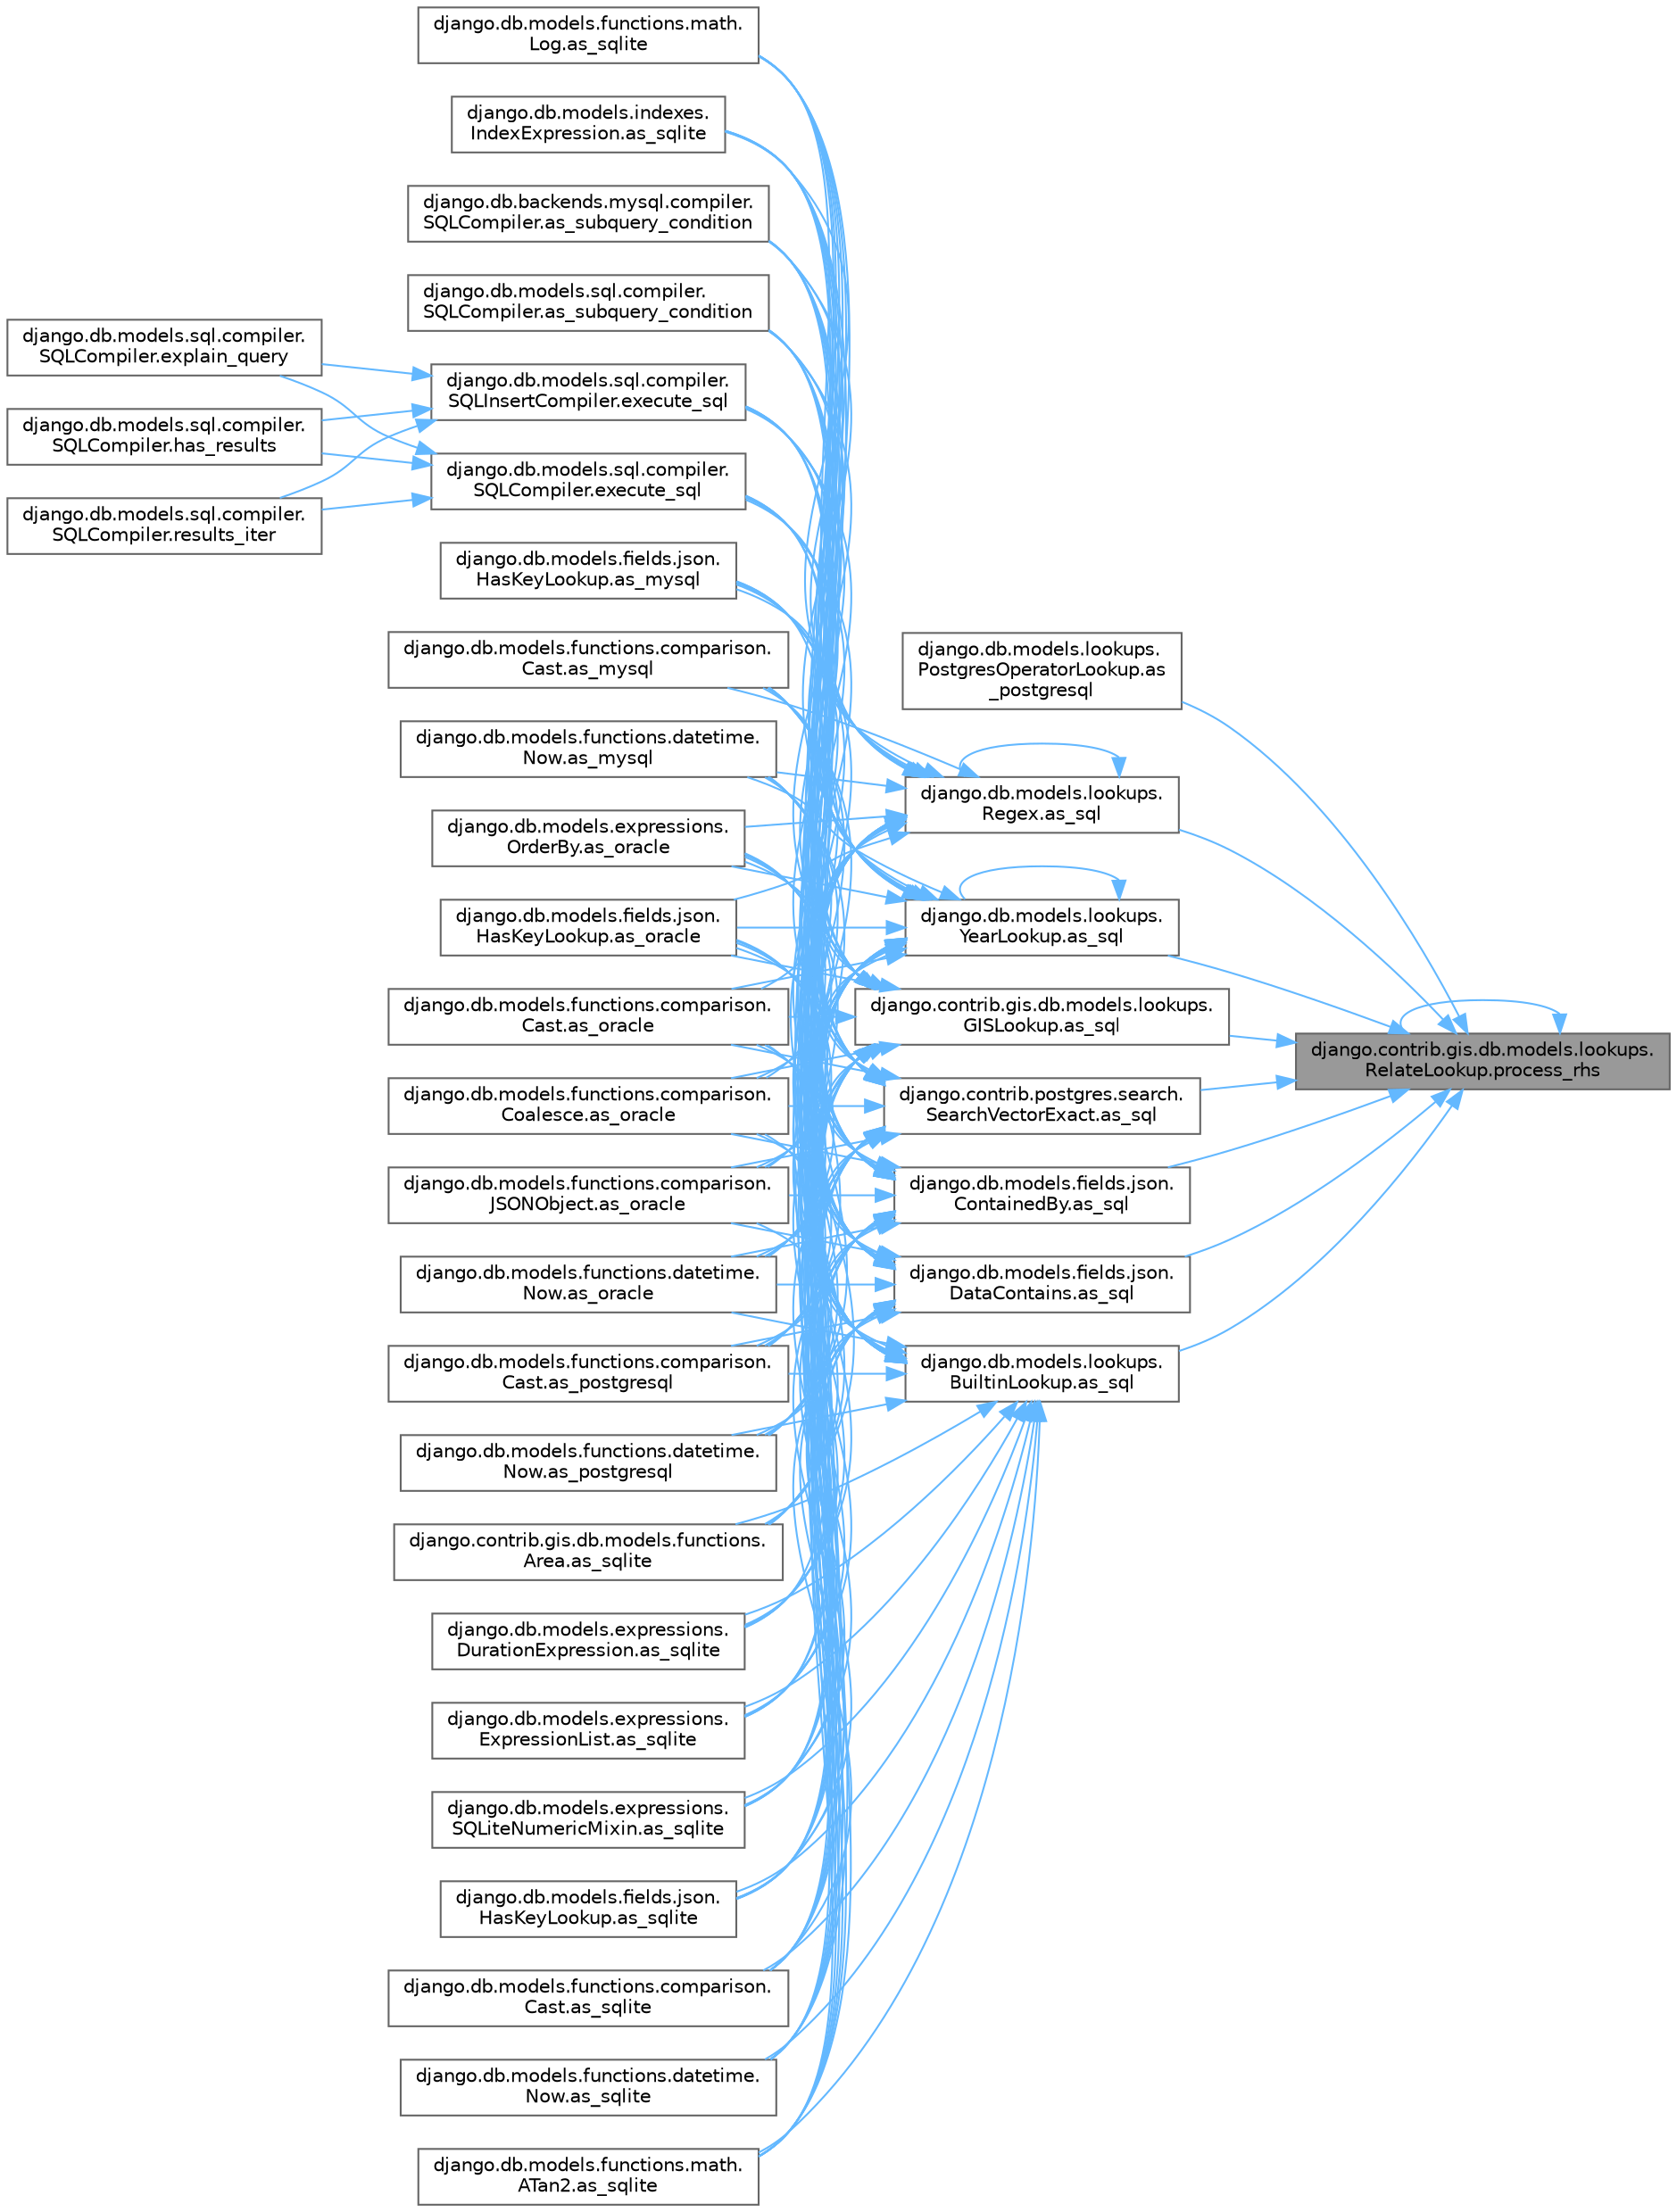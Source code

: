 digraph "django.contrib.gis.db.models.lookups.RelateLookup.process_rhs"
{
 // LATEX_PDF_SIZE
  bgcolor="transparent";
  edge [fontname=Helvetica,fontsize=10,labelfontname=Helvetica,labelfontsize=10];
  node [fontname=Helvetica,fontsize=10,shape=box,height=0.2,width=0.4];
  rankdir="RL";
  Node1 [id="Node000001",label="django.contrib.gis.db.models.lookups.\lRelateLookup.process_rhs",height=0.2,width=0.4,color="gray40", fillcolor="grey60", style="filled", fontcolor="black",tooltip=" "];
  Node1 -> Node2 [id="edge1_Node000001_Node000002",dir="back",color="steelblue1",style="solid",tooltip=" "];
  Node2 [id="Node000002",label="django.db.models.lookups.\lPostgresOperatorLookup.as\l_postgresql",height=0.2,width=0.4,color="grey40", fillcolor="white", style="filled",URL="$classdjango_1_1db_1_1models_1_1lookups_1_1_postgres_operator_lookup.html#aa5fcb781a6ce643334a068601641eeb8",tooltip=" "];
  Node1 -> Node3 [id="edge2_Node000001_Node000003",dir="back",color="steelblue1",style="solid",tooltip=" "];
  Node3 [id="Node000003",label="django.contrib.gis.db.models.lookups.\lGISLookup.as_sql",height=0.2,width=0.4,color="grey40", fillcolor="white", style="filled",URL="$classdjango_1_1contrib_1_1gis_1_1db_1_1models_1_1lookups_1_1_g_i_s_lookup.html#a205b0f4d374825c94cddf5a23b4a415f",tooltip=" "];
  Node3 -> Node4 [id="edge3_Node000003_Node000004",dir="back",color="steelblue1",style="solid",tooltip=" "];
  Node4 [id="Node000004",label="django.db.models.fields.json.\lHasKeyLookup.as_mysql",height=0.2,width=0.4,color="grey40", fillcolor="white", style="filled",URL="$classdjango_1_1db_1_1models_1_1fields_1_1json_1_1_has_key_lookup.html#a10f67427287f2c0ea32513ca6f481e96",tooltip=" "];
  Node3 -> Node5 [id="edge4_Node000003_Node000005",dir="back",color="steelblue1",style="solid",tooltip=" "];
  Node5 [id="Node000005",label="django.db.models.functions.comparison.\lCast.as_mysql",height=0.2,width=0.4,color="grey40", fillcolor="white", style="filled",URL="$classdjango_1_1db_1_1models_1_1functions_1_1comparison_1_1_cast.html#a447737891e955909c6a381529a67a84e",tooltip=" "];
  Node3 -> Node6 [id="edge5_Node000003_Node000006",dir="back",color="steelblue1",style="solid",tooltip=" "];
  Node6 [id="Node000006",label="django.db.models.functions.datetime.\lNow.as_mysql",height=0.2,width=0.4,color="grey40", fillcolor="white", style="filled",URL="$classdjango_1_1db_1_1models_1_1functions_1_1datetime_1_1_now.html#a070a9334fb198086c0c4e96e9725d92b",tooltip=" "];
  Node3 -> Node7 [id="edge6_Node000003_Node000007",dir="back",color="steelblue1",style="solid",tooltip=" "];
  Node7 [id="Node000007",label="django.db.models.expressions.\lOrderBy.as_oracle",height=0.2,width=0.4,color="grey40", fillcolor="white", style="filled",URL="$classdjango_1_1db_1_1models_1_1expressions_1_1_order_by.html#af9b6ede9b0df85d6bcf54f983b3a8f6a",tooltip=" "];
  Node3 -> Node8 [id="edge7_Node000003_Node000008",dir="back",color="steelblue1",style="solid",tooltip=" "];
  Node8 [id="Node000008",label="django.db.models.fields.json.\lHasKeyLookup.as_oracle",height=0.2,width=0.4,color="grey40", fillcolor="white", style="filled",URL="$classdjango_1_1db_1_1models_1_1fields_1_1json_1_1_has_key_lookup.html#afbb88aa4fb23b3ec3acdc695c2f52398",tooltip=" "];
  Node3 -> Node9 [id="edge8_Node000003_Node000009",dir="back",color="steelblue1",style="solid",tooltip=" "];
  Node9 [id="Node000009",label="django.db.models.functions.comparison.\lCast.as_oracle",height=0.2,width=0.4,color="grey40", fillcolor="white", style="filled",URL="$classdjango_1_1db_1_1models_1_1functions_1_1comparison_1_1_cast.html#ad466cd7ca85dc257d9e2718f41a263ec",tooltip=" "];
  Node3 -> Node10 [id="edge9_Node000003_Node000010",dir="back",color="steelblue1",style="solid",tooltip=" "];
  Node10 [id="Node000010",label="django.db.models.functions.comparison.\lCoalesce.as_oracle",height=0.2,width=0.4,color="grey40", fillcolor="white", style="filled",URL="$classdjango_1_1db_1_1models_1_1functions_1_1comparison_1_1_coalesce.html#a1bbeea180ef3ef4d8ba5d51d33d6ef85",tooltip=" "];
  Node3 -> Node11 [id="edge10_Node000003_Node000011",dir="back",color="steelblue1",style="solid",tooltip=" "];
  Node11 [id="Node000011",label="django.db.models.functions.comparison.\lJSONObject.as_oracle",height=0.2,width=0.4,color="grey40", fillcolor="white", style="filled",URL="$classdjango_1_1db_1_1models_1_1functions_1_1comparison_1_1_j_s_o_n_object.html#a4b4fa1161d27b0a9bbbdd0370e9af364",tooltip=" "];
  Node3 -> Node12 [id="edge11_Node000003_Node000012",dir="back",color="steelblue1",style="solid",tooltip=" "];
  Node12 [id="Node000012",label="django.db.models.functions.datetime.\lNow.as_oracle",height=0.2,width=0.4,color="grey40", fillcolor="white", style="filled",URL="$classdjango_1_1db_1_1models_1_1functions_1_1datetime_1_1_now.html#ad5e1ae918a5c4d39f675f98280440538",tooltip=" "];
  Node3 -> Node13 [id="edge12_Node000003_Node000013",dir="back",color="steelblue1",style="solid",tooltip=" "];
  Node13 [id="Node000013",label="django.db.models.functions.comparison.\lCast.as_postgresql",height=0.2,width=0.4,color="grey40", fillcolor="white", style="filled",URL="$classdjango_1_1db_1_1models_1_1functions_1_1comparison_1_1_cast.html#ae51aa6aa6fe8ca7064d8bca2f8e05188",tooltip=" "];
  Node3 -> Node14 [id="edge13_Node000003_Node000014",dir="back",color="steelblue1",style="solid",tooltip=" "];
  Node14 [id="Node000014",label="django.db.models.functions.datetime.\lNow.as_postgresql",height=0.2,width=0.4,color="grey40", fillcolor="white", style="filled",URL="$classdjango_1_1db_1_1models_1_1functions_1_1datetime_1_1_now.html#af1402a88867fc6d69f3f56f655f37fca",tooltip=" "];
  Node3 -> Node15 [id="edge14_Node000003_Node000015",dir="back",color="steelblue1",style="solid",tooltip=" "];
  Node15 [id="Node000015",label="django.contrib.gis.db.models.functions.\lArea.as_sqlite",height=0.2,width=0.4,color="grey40", fillcolor="white", style="filled",URL="$classdjango_1_1contrib_1_1gis_1_1db_1_1models_1_1functions_1_1_area.html#ab8bfa3d35d4368e04318069dd28bd2ca",tooltip=" "];
  Node3 -> Node16 [id="edge15_Node000003_Node000016",dir="back",color="steelblue1",style="solid",tooltip=" "];
  Node16 [id="Node000016",label="django.db.models.expressions.\lDurationExpression.as_sqlite",height=0.2,width=0.4,color="grey40", fillcolor="white", style="filled",URL="$classdjango_1_1db_1_1models_1_1expressions_1_1_duration_expression.html#a5f33f70ca03904ce9b2e9824652e9fff",tooltip=" "];
  Node3 -> Node17 [id="edge16_Node000003_Node000017",dir="back",color="steelblue1",style="solid",tooltip=" "];
  Node17 [id="Node000017",label="django.db.models.expressions.\lExpressionList.as_sqlite",height=0.2,width=0.4,color="grey40", fillcolor="white", style="filled",URL="$classdjango_1_1db_1_1models_1_1expressions_1_1_expression_list.html#ae577275a98dec786535830e8d24aa13e",tooltip=" "];
  Node3 -> Node18 [id="edge17_Node000003_Node000018",dir="back",color="steelblue1",style="solid",tooltip=" "];
  Node18 [id="Node000018",label="django.db.models.expressions.\lSQLiteNumericMixin.as_sqlite",height=0.2,width=0.4,color="grey40", fillcolor="white", style="filled",URL="$classdjango_1_1db_1_1models_1_1expressions_1_1_s_q_lite_numeric_mixin.html#a7c649b97074b00e095c4ee2b3bc62482",tooltip=" "];
  Node3 -> Node19 [id="edge18_Node000003_Node000019",dir="back",color="steelblue1",style="solid",tooltip=" "];
  Node19 [id="Node000019",label="django.db.models.fields.json.\lHasKeyLookup.as_sqlite",height=0.2,width=0.4,color="grey40", fillcolor="white", style="filled",URL="$classdjango_1_1db_1_1models_1_1fields_1_1json_1_1_has_key_lookup.html#aaa01efd0fa197e203c40f6f05b000141",tooltip=" "];
  Node3 -> Node20 [id="edge19_Node000003_Node000020",dir="back",color="steelblue1",style="solid",tooltip=" "];
  Node20 [id="Node000020",label="django.db.models.functions.comparison.\lCast.as_sqlite",height=0.2,width=0.4,color="grey40", fillcolor="white", style="filled",URL="$classdjango_1_1db_1_1models_1_1functions_1_1comparison_1_1_cast.html#a1943b51797a168ff6a3ad37005086d8c",tooltip=" "];
  Node3 -> Node21 [id="edge20_Node000003_Node000021",dir="back",color="steelblue1",style="solid",tooltip=" "];
  Node21 [id="Node000021",label="django.db.models.functions.datetime.\lNow.as_sqlite",height=0.2,width=0.4,color="grey40", fillcolor="white", style="filled",URL="$classdjango_1_1db_1_1models_1_1functions_1_1datetime_1_1_now.html#a5525700866738572645141dd6f2ef41c",tooltip=" "];
  Node3 -> Node22 [id="edge21_Node000003_Node000022",dir="back",color="steelblue1",style="solid",tooltip=" "];
  Node22 [id="Node000022",label="django.db.models.functions.math.\lATan2.as_sqlite",height=0.2,width=0.4,color="grey40", fillcolor="white", style="filled",URL="$classdjango_1_1db_1_1models_1_1functions_1_1math_1_1_a_tan2.html#ac343d11000341dfc431de19f416ea4b6",tooltip=" "];
  Node3 -> Node23 [id="edge22_Node000003_Node000023",dir="back",color="steelblue1",style="solid",tooltip=" "];
  Node23 [id="Node000023",label="django.db.models.functions.math.\lLog.as_sqlite",height=0.2,width=0.4,color="grey40", fillcolor="white", style="filled",URL="$classdjango_1_1db_1_1models_1_1functions_1_1math_1_1_log.html#afcc146563033738d87dd1dc17d005111",tooltip=" "];
  Node3 -> Node24 [id="edge23_Node000003_Node000024",dir="back",color="steelblue1",style="solid",tooltip=" "];
  Node24 [id="Node000024",label="django.db.models.indexes.\lIndexExpression.as_sqlite",height=0.2,width=0.4,color="grey40", fillcolor="white", style="filled",URL="$classdjango_1_1db_1_1models_1_1indexes_1_1_index_expression.html#af6e5b161cb97d0b8bce944455e8e0d53",tooltip=" "];
  Node3 -> Node25 [id="edge24_Node000003_Node000025",dir="back",color="steelblue1",style="solid",tooltip=" "];
  Node25 [id="Node000025",label="django.db.backends.mysql.compiler.\lSQLCompiler.as_subquery_condition",height=0.2,width=0.4,color="grey40", fillcolor="white", style="filled",URL="$classdjango_1_1db_1_1backends_1_1mysql_1_1compiler_1_1_s_q_l_compiler.html#ab79da4712a24ed75ce13002a54fe8d46",tooltip=" "];
  Node3 -> Node26 [id="edge25_Node000003_Node000026",dir="back",color="steelblue1",style="solid",tooltip=" "];
  Node26 [id="Node000026",label="django.db.models.sql.compiler.\lSQLCompiler.as_subquery_condition",height=0.2,width=0.4,color="grey40", fillcolor="white", style="filled",URL="$classdjango_1_1db_1_1models_1_1sql_1_1compiler_1_1_s_q_l_compiler.html#a78bdce11e05140ed74db8f5463bedfce",tooltip=" "];
  Node3 -> Node27 [id="edge26_Node000003_Node000027",dir="back",color="steelblue1",style="solid",tooltip=" "];
  Node27 [id="Node000027",label="django.db.models.sql.compiler.\lSQLCompiler.execute_sql",height=0.2,width=0.4,color="grey40", fillcolor="white", style="filled",URL="$classdjango_1_1db_1_1models_1_1sql_1_1compiler_1_1_s_q_l_compiler.html#a07cbbc7958a72203f8ebe9ba29b9356f",tooltip=" "];
  Node27 -> Node28 [id="edge27_Node000027_Node000028",dir="back",color="steelblue1",style="solid",tooltip=" "];
  Node28 [id="Node000028",label="django.db.models.sql.compiler.\lSQLCompiler.explain_query",height=0.2,width=0.4,color="grey40", fillcolor="white", style="filled",URL="$classdjango_1_1db_1_1models_1_1sql_1_1compiler_1_1_s_q_l_compiler.html#ae37702aee3a2c220b0d45022bece3120",tooltip=" "];
  Node27 -> Node29 [id="edge28_Node000027_Node000029",dir="back",color="steelblue1",style="solid",tooltip=" "];
  Node29 [id="Node000029",label="django.db.models.sql.compiler.\lSQLCompiler.has_results",height=0.2,width=0.4,color="grey40", fillcolor="white", style="filled",URL="$classdjango_1_1db_1_1models_1_1sql_1_1compiler_1_1_s_q_l_compiler.html#a730571b9b54a4d28aed6af579018b5d4",tooltip=" "];
  Node27 -> Node30 [id="edge29_Node000027_Node000030",dir="back",color="steelblue1",style="solid",tooltip=" "];
  Node30 [id="Node000030",label="django.db.models.sql.compiler.\lSQLCompiler.results_iter",height=0.2,width=0.4,color="grey40", fillcolor="white", style="filled",URL="$classdjango_1_1db_1_1models_1_1sql_1_1compiler_1_1_s_q_l_compiler.html#ae75172de9cb1885c3c8e9842460ee1a6",tooltip=" "];
  Node3 -> Node31 [id="edge30_Node000003_Node000031",dir="back",color="steelblue1",style="solid",tooltip=" "];
  Node31 [id="Node000031",label="django.db.models.sql.compiler.\lSQLInsertCompiler.execute_sql",height=0.2,width=0.4,color="grey40", fillcolor="white", style="filled",URL="$classdjango_1_1db_1_1models_1_1sql_1_1compiler_1_1_s_q_l_insert_compiler.html#a59b977e6c439adafa1c3b0092dd7074f",tooltip=" "];
  Node31 -> Node28 [id="edge31_Node000031_Node000028",dir="back",color="steelblue1",style="solid",tooltip=" "];
  Node31 -> Node29 [id="edge32_Node000031_Node000029",dir="back",color="steelblue1",style="solid",tooltip=" "];
  Node31 -> Node30 [id="edge33_Node000031_Node000030",dir="back",color="steelblue1",style="solid",tooltip=" "];
  Node1 -> Node32 [id="edge34_Node000001_Node000032",dir="back",color="steelblue1",style="solid",tooltip=" "];
  Node32 [id="Node000032",label="django.contrib.postgres.search.\lSearchVectorExact.as_sql",height=0.2,width=0.4,color="grey40", fillcolor="white", style="filled",URL="$classdjango_1_1contrib_1_1postgres_1_1search_1_1_search_vector_exact.html#a6c2ef3f70f628015bf404fa3fd413f87",tooltip=" "];
  Node32 -> Node4 [id="edge35_Node000032_Node000004",dir="back",color="steelblue1",style="solid",tooltip=" "];
  Node32 -> Node5 [id="edge36_Node000032_Node000005",dir="back",color="steelblue1",style="solid",tooltip=" "];
  Node32 -> Node6 [id="edge37_Node000032_Node000006",dir="back",color="steelblue1",style="solid",tooltip=" "];
  Node32 -> Node7 [id="edge38_Node000032_Node000007",dir="back",color="steelblue1",style="solid",tooltip=" "];
  Node32 -> Node8 [id="edge39_Node000032_Node000008",dir="back",color="steelblue1",style="solid",tooltip=" "];
  Node32 -> Node9 [id="edge40_Node000032_Node000009",dir="back",color="steelblue1",style="solid",tooltip=" "];
  Node32 -> Node10 [id="edge41_Node000032_Node000010",dir="back",color="steelblue1",style="solid",tooltip=" "];
  Node32 -> Node11 [id="edge42_Node000032_Node000011",dir="back",color="steelblue1",style="solid",tooltip=" "];
  Node32 -> Node12 [id="edge43_Node000032_Node000012",dir="back",color="steelblue1",style="solid",tooltip=" "];
  Node32 -> Node13 [id="edge44_Node000032_Node000013",dir="back",color="steelblue1",style="solid",tooltip=" "];
  Node32 -> Node14 [id="edge45_Node000032_Node000014",dir="back",color="steelblue1",style="solid",tooltip=" "];
  Node32 -> Node15 [id="edge46_Node000032_Node000015",dir="back",color="steelblue1",style="solid",tooltip=" "];
  Node32 -> Node16 [id="edge47_Node000032_Node000016",dir="back",color="steelblue1",style="solid",tooltip=" "];
  Node32 -> Node17 [id="edge48_Node000032_Node000017",dir="back",color="steelblue1",style="solid",tooltip=" "];
  Node32 -> Node18 [id="edge49_Node000032_Node000018",dir="back",color="steelblue1",style="solid",tooltip=" "];
  Node32 -> Node19 [id="edge50_Node000032_Node000019",dir="back",color="steelblue1",style="solid",tooltip=" "];
  Node32 -> Node20 [id="edge51_Node000032_Node000020",dir="back",color="steelblue1",style="solid",tooltip=" "];
  Node32 -> Node21 [id="edge52_Node000032_Node000021",dir="back",color="steelblue1",style="solid",tooltip=" "];
  Node32 -> Node22 [id="edge53_Node000032_Node000022",dir="back",color="steelblue1",style="solid",tooltip=" "];
  Node32 -> Node23 [id="edge54_Node000032_Node000023",dir="back",color="steelblue1",style="solid",tooltip=" "];
  Node32 -> Node24 [id="edge55_Node000032_Node000024",dir="back",color="steelblue1",style="solid",tooltip=" "];
  Node32 -> Node25 [id="edge56_Node000032_Node000025",dir="back",color="steelblue1",style="solid",tooltip=" "];
  Node32 -> Node26 [id="edge57_Node000032_Node000026",dir="back",color="steelblue1",style="solid",tooltip=" "];
  Node32 -> Node27 [id="edge58_Node000032_Node000027",dir="back",color="steelblue1",style="solid",tooltip=" "];
  Node32 -> Node31 [id="edge59_Node000032_Node000031",dir="back",color="steelblue1",style="solid",tooltip=" "];
  Node1 -> Node33 [id="edge60_Node000001_Node000033",dir="back",color="steelblue1",style="solid",tooltip=" "];
  Node33 [id="Node000033",label="django.db.models.fields.json.\lContainedBy.as_sql",height=0.2,width=0.4,color="grey40", fillcolor="white", style="filled",URL="$classdjango_1_1db_1_1models_1_1fields_1_1json_1_1_contained_by.html#aae40a614388b71105b07f4af5784eed5",tooltip=" "];
  Node33 -> Node4 [id="edge61_Node000033_Node000004",dir="back",color="steelblue1",style="solid",tooltip=" "];
  Node33 -> Node5 [id="edge62_Node000033_Node000005",dir="back",color="steelblue1",style="solid",tooltip=" "];
  Node33 -> Node6 [id="edge63_Node000033_Node000006",dir="back",color="steelblue1",style="solid",tooltip=" "];
  Node33 -> Node7 [id="edge64_Node000033_Node000007",dir="back",color="steelblue1",style="solid",tooltip=" "];
  Node33 -> Node8 [id="edge65_Node000033_Node000008",dir="back",color="steelblue1",style="solid",tooltip=" "];
  Node33 -> Node9 [id="edge66_Node000033_Node000009",dir="back",color="steelblue1",style="solid",tooltip=" "];
  Node33 -> Node10 [id="edge67_Node000033_Node000010",dir="back",color="steelblue1",style="solid",tooltip=" "];
  Node33 -> Node11 [id="edge68_Node000033_Node000011",dir="back",color="steelblue1",style="solid",tooltip=" "];
  Node33 -> Node12 [id="edge69_Node000033_Node000012",dir="back",color="steelblue1",style="solid",tooltip=" "];
  Node33 -> Node13 [id="edge70_Node000033_Node000013",dir="back",color="steelblue1",style="solid",tooltip=" "];
  Node33 -> Node14 [id="edge71_Node000033_Node000014",dir="back",color="steelblue1",style="solid",tooltip=" "];
  Node33 -> Node15 [id="edge72_Node000033_Node000015",dir="back",color="steelblue1",style="solid",tooltip=" "];
  Node33 -> Node16 [id="edge73_Node000033_Node000016",dir="back",color="steelblue1",style="solid",tooltip=" "];
  Node33 -> Node17 [id="edge74_Node000033_Node000017",dir="back",color="steelblue1",style="solid",tooltip=" "];
  Node33 -> Node18 [id="edge75_Node000033_Node000018",dir="back",color="steelblue1",style="solid",tooltip=" "];
  Node33 -> Node19 [id="edge76_Node000033_Node000019",dir="back",color="steelblue1",style="solid",tooltip=" "];
  Node33 -> Node20 [id="edge77_Node000033_Node000020",dir="back",color="steelblue1",style="solid",tooltip=" "];
  Node33 -> Node21 [id="edge78_Node000033_Node000021",dir="back",color="steelblue1",style="solid",tooltip=" "];
  Node33 -> Node22 [id="edge79_Node000033_Node000022",dir="back",color="steelblue1",style="solid",tooltip=" "];
  Node33 -> Node23 [id="edge80_Node000033_Node000023",dir="back",color="steelblue1",style="solid",tooltip=" "];
  Node33 -> Node24 [id="edge81_Node000033_Node000024",dir="back",color="steelblue1",style="solid",tooltip=" "];
  Node33 -> Node25 [id="edge82_Node000033_Node000025",dir="back",color="steelblue1",style="solid",tooltip=" "];
  Node33 -> Node26 [id="edge83_Node000033_Node000026",dir="back",color="steelblue1",style="solid",tooltip=" "];
  Node33 -> Node27 [id="edge84_Node000033_Node000027",dir="back",color="steelblue1",style="solid",tooltip=" "];
  Node33 -> Node31 [id="edge85_Node000033_Node000031",dir="back",color="steelblue1",style="solid",tooltip=" "];
  Node1 -> Node34 [id="edge86_Node000001_Node000034",dir="back",color="steelblue1",style="solid",tooltip=" "];
  Node34 [id="Node000034",label="django.db.models.fields.json.\lDataContains.as_sql",height=0.2,width=0.4,color="grey40", fillcolor="white", style="filled",URL="$classdjango_1_1db_1_1models_1_1fields_1_1json_1_1_data_contains.html#afafb732d23c185c8fbda13e54e15c9af",tooltip=" "];
  Node34 -> Node4 [id="edge87_Node000034_Node000004",dir="back",color="steelblue1",style="solid",tooltip=" "];
  Node34 -> Node5 [id="edge88_Node000034_Node000005",dir="back",color="steelblue1",style="solid",tooltip=" "];
  Node34 -> Node6 [id="edge89_Node000034_Node000006",dir="back",color="steelblue1",style="solid",tooltip=" "];
  Node34 -> Node7 [id="edge90_Node000034_Node000007",dir="back",color="steelblue1",style="solid",tooltip=" "];
  Node34 -> Node8 [id="edge91_Node000034_Node000008",dir="back",color="steelblue1",style="solid",tooltip=" "];
  Node34 -> Node9 [id="edge92_Node000034_Node000009",dir="back",color="steelblue1",style="solid",tooltip=" "];
  Node34 -> Node10 [id="edge93_Node000034_Node000010",dir="back",color="steelblue1",style="solid",tooltip=" "];
  Node34 -> Node11 [id="edge94_Node000034_Node000011",dir="back",color="steelblue1",style="solid",tooltip=" "];
  Node34 -> Node12 [id="edge95_Node000034_Node000012",dir="back",color="steelblue1",style="solid",tooltip=" "];
  Node34 -> Node13 [id="edge96_Node000034_Node000013",dir="back",color="steelblue1",style="solid",tooltip=" "];
  Node34 -> Node14 [id="edge97_Node000034_Node000014",dir="back",color="steelblue1",style="solid",tooltip=" "];
  Node34 -> Node15 [id="edge98_Node000034_Node000015",dir="back",color="steelblue1",style="solid",tooltip=" "];
  Node34 -> Node16 [id="edge99_Node000034_Node000016",dir="back",color="steelblue1",style="solid",tooltip=" "];
  Node34 -> Node17 [id="edge100_Node000034_Node000017",dir="back",color="steelblue1",style="solid",tooltip=" "];
  Node34 -> Node18 [id="edge101_Node000034_Node000018",dir="back",color="steelblue1",style="solid",tooltip=" "];
  Node34 -> Node19 [id="edge102_Node000034_Node000019",dir="back",color="steelblue1",style="solid",tooltip=" "];
  Node34 -> Node20 [id="edge103_Node000034_Node000020",dir="back",color="steelblue1",style="solid",tooltip=" "];
  Node34 -> Node21 [id="edge104_Node000034_Node000021",dir="back",color="steelblue1",style="solid",tooltip=" "];
  Node34 -> Node22 [id="edge105_Node000034_Node000022",dir="back",color="steelblue1",style="solid",tooltip=" "];
  Node34 -> Node23 [id="edge106_Node000034_Node000023",dir="back",color="steelblue1",style="solid",tooltip=" "];
  Node34 -> Node24 [id="edge107_Node000034_Node000024",dir="back",color="steelblue1",style="solid",tooltip=" "];
  Node34 -> Node25 [id="edge108_Node000034_Node000025",dir="back",color="steelblue1",style="solid",tooltip=" "];
  Node34 -> Node26 [id="edge109_Node000034_Node000026",dir="back",color="steelblue1",style="solid",tooltip=" "];
  Node34 -> Node27 [id="edge110_Node000034_Node000027",dir="back",color="steelblue1",style="solid",tooltip=" "];
  Node34 -> Node31 [id="edge111_Node000034_Node000031",dir="back",color="steelblue1",style="solid",tooltip=" "];
  Node1 -> Node35 [id="edge112_Node000001_Node000035",dir="back",color="steelblue1",style="solid",tooltip=" "];
  Node35 [id="Node000035",label="django.db.models.lookups.\lBuiltinLookup.as_sql",height=0.2,width=0.4,color="grey40", fillcolor="white", style="filled",URL="$classdjango_1_1db_1_1models_1_1lookups_1_1_builtin_lookup.html#a9d1c6f0deb2d1437744326d0da2c75ae",tooltip=" "];
  Node35 -> Node4 [id="edge113_Node000035_Node000004",dir="back",color="steelblue1",style="solid",tooltip=" "];
  Node35 -> Node5 [id="edge114_Node000035_Node000005",dir="back",color="steelblue1",style="solid",tooltip=" "];
  Node35 -> Node6 [id="edge115_Node000035_Node000006",dir="back",color="steelblue1",style="solid",tooltip=" "];
  Node35 -> Node7 [id="edge116_Node000035_Node000007",dir="back",color="steelblue1",style="solid",tooltip=" "];
  Node35 -> Node8 [id="edge117_Node000035_Node000008",dir="back",color="steelblue1",style="solid",tooltip=" "];
  Node35 -> Node9 [id="edge118_Node000035_Node000009",dir="back",color="steelblue1",style="solid",tooltip=" "];
  Node35 -> Node10 [id="edge119_Node000035_Node000010",dir="back",color="steelblue1",style="solid",tooltip=" "];
  Node35 -> Node11 [id="edge120_Node000035_Node000011",dir="back",color="steelblue1",style="solid",tooltip=" "];
  Node35 -> Node12 [id="edge121_Node000035_Node000012",dir="back",color="steelblue1",style="solid",tooltip=" "];
  Node35 -> Node13 [id="edge122_Node000035_Node000013",dir="back",color="steelblue1",style="solid",tooltip=" "];
  Node35 -> Node14 [id="edge123_Node000035_Node000014",dir="back",color="steelblue1",style="solid",tooltip=" "];
  Node35 -> Node15 [id="edge124_Node000035_Node000015",dir="back",color="steelblue1",style="solid",tooltip=" "];
  Node35 -> Node16 [id="edge125_Node000035_Node000016",dir="back",color="steelblue1",style="solid",tooltip=" "];
  Node35 -> Node17 [id="edge126_Node000035_Node000017",dir="back",color="steelblue1",style="solid",tooltip=" "];
  Node35 -> Node18 [id="edge127_Node000035_Node000018",dir="back",color="steelblue1",style="solid",tooltip=" "];
  Node35 -> Node19 [id="edge128_Node000035_Node000019",dir="back",color="steelblue1",style="solid",tooltip=" "];
  Node35 -> Node20 [id="edge129_Node000035_Node000020",dir="back",color="steelblue1",style="solid",tooltip=" "];
  Node35 -> Node21 [id="edge130_Node000035_Node000021",dir="back",color="steelblue1",style="solid",tooltip=" "];
  Node35 -> Node22 [id="edge131_Node000035_Node000022",dir="back",color="steelblue1",style="solid",tooltip=" "];
  Node35 -> Node23 [id="edge132_Node000035_Node000023",dir="back",color="steelblue1",style="solid",tooltip=" "];
  Node35 -> Node24 [id="edge133_Node000035_Node000024",dir="back",color="steelblue1",style="solid",tooltip=" "];
  Node35 -> Node25 [id="edge134_Node000035_Node000025",dir="back",color="steelblue1",style="solid",tooltip=" "];
  Node35 -> Node26 [id="edge135_Node000035_Node000026",dir="back",color="steelblue1",style="solid",tooltip=" "];
  Node35 -> Node27 [id="edge136_Node000035_Node000027",dir="back",color="steelblue1",style="solid",tooltip=" "];
  Node35 -> Node31 [id="edge137_Node000035_Node000031",dir="back",color="steelblue1",style="solid",tooltip=" "];
  Node1 -> Node36 [id="edge138_Node000001_Node000036",dir="back",color="steelblue1",style="solid",tooltip=" "];
  Node36 [id="Node000036",label="django.db.models.lookups.\lRegex.as_sql",height=0.2,width=0.4,color="grey40", fillcolor="white", style="filled",URL="$classdjango_1_1db_1_1models_1_1lookups_1_1_regex.html#a6c6fe61203c4b3f9686a4467a599aed0",tooltip=" "];
  Node36 -> Node4 [id="edge139_Node000036_Node000004",dir="back",color="steelblue1",style="solid",tooltip=" "];
  Node36 -> Node5 [id="edge140_Node000036_Node000005",dir="back",color="steelblue1",style="solid",tooltip=" "];
  Node36 -> Node6 [id="edge141_Node000036_Node000006",dir="back",color="steelblue1",style="solid",tooltip=" "];
  Node36 -> Node7 [id="edge142_Node000036_Node000007",dir="back",color="steelblue1",style="solid",tooltip=" "];
  Node36 -> Node8 [id="edge143_Node000036_Node000008",dir="back",color="steelblue1",style="solid",tooltip=" "];
  Node36 -> Node9 [id="edge144_Node000036_Node000009",dir="back",color="steelblue1",style="solid",tooltip=" "];
  Node36 -> Node10 [id="edge145_Node000036_Node000010",dir="back",color="steelblue1",style="solid",tooltip=" "];
  Node36 -> Node11 [id="edge146_Node000036_Node000011",dir="back",color="steelblue1",style="solid",tooltip=" "];
  Node36 -> Node12 [id="edge147_Node000036_Node000012",dir="back",color="steelblue1",style="solid",tooltip=" "];
  Node36 -> Node13 [id="edge148_Node000036_Node000013",dir="back",color="steelblue1",style="solid",tooltip=" "];
  Node36 -> Node14 [id="edge149_Node000036_Node000014",dir="back",color="steelblue1",style="solid",tooltip=" "];
  Node36 -> Node36 [id="edge150_Node000036_Node000036",dir="back",color="steelblue1",style="solid",tooltip=" "];
  Node36 -> Node15 [id="edge151_Node000036_Node000015",dir="back",color="steelblue1",style="solid",tooltip=" "];
  Node36 -> Node16 [id="edge152_Node000036_Node000016",dir="back",color="steelblue1",style="solid",tooltip=" "];
  Node36 -> Node17 [id="edge153_Node000036_Node000017",dir="back",color="steelblue1",style="solid",tooltip=" "];
  Node36 -> Node18 [id="edge154_Node000036_Node000018",dir="back",color="steelblue1",style="solid",tooltip=" "];
  Node36 -> Node19 [id="edge155_Node000036_Node000019",dir="back",color="steelblue1",style="solid",tooltip=" "];
  Node36 -> Node20 [id="edge156_Node000036_Node000020",dir="back",color="steelblue1",style="solid",tooltip=" "];
  Node36 -> Node21 [id="edge157_Node000036_Node000021",dir="back",color="steelblue1",style="solid",tooltip=" "];
  Node36 -> Node22 [id="edge158_Node000036_Node000022",dir="back",color="steelblue1",style="solid",tooltip=" "];
  Node36 -> Node23 [id="edge159_Node000036_Node000023",dir="back",color="steelblue1",style="solid",tooltip=" "];
  Node36 -> Node24 [id="edge160_Node000036_Node000024",dir="back",color="steelblue1",style="solid",tooltip=" "];
  Node36 -> Node25 [id="edge161_Node000036_Node000025",dir="back",color="steelblue1",style="solid",tooltip=" "];
  Node36 -> Node26 [id="edge162_Node000036_Node000026",dir="back",color="steelblue1",style="solid",tooltip=" "];
  Node36 -> Node27 [id="edge163_Node000036_Node000027",dir="back",color="steelblue1",style="solid",tooltip=" "];
  Node36 -> Node31 [id="edge164_Node000036_Node000031",dir="back",color="steelblue1",style="solid",tooltip=" "];
  Node1 -> Node37 [id="edge165_Node000001_Node000037",dir="back",color="steelblue1",style="solid",tooltip=" "];
  Node37 [id="Node000037",label="django.db.models.lookups.\lYearLookup.as_sql",height=0.2,width=0.4,color="grey40", fillcolor="white", style="filled",URL="$classdjango_1_1db_1_1models_1_1lookups_1_1_year_lookup.html#a0fefef3b3ac50f322fdbc4d9d150b356",tooltip=" "];
  Node37 -> Node4 [id="edge166_Node000037_Node000004",dir="back",color="steelblue1",style="solid",tooltip=" "];
  Node37 -> Node5 [id="edge167_Node000037_Node000005",dir="back",color="steelblue1",style="solid",tooltip=" "];
  Node37 -> Node6 [id="edge168_Node000037_Node000006",dir="back",color="steelblue1",style="solid",tooltip=" "];
  Node37 -> Node7 [id="edge169_Node000037_Node000007",dir="back",color="steelblue1",style="solid",tooltip=" "];
  Node37 -> Node8 [id="edge170_Node000037_Node000008",dir="back",color="steelblue1",style="solid",tooltip=" "];
  Node37 -> Node9 [id="edge171_Node000037_Node000009",dir="back",color="steelblue1",style="solid",tooltip=" "];
  Node37 -> Node10 [id="edge172_Node000037_Node000010",dir="back",color="steelblue1",style="solid",tooltip=" "];
  Node37 -> Node11 [id="edge173_Node000037_Node000011",dir="back",color="steelblue1",style="solid",tooltip=" "];
  Node37 -> Node12 [id="edge174_Node000037_Node000012",dir="back",color="steelblue1",style="solid",tooltip=" "];
  Node37 -> Node13 [id="edge175_Node000037_Node000013",dir="back",color="steelblue1",style="solid",tooltip=" "];
  Node37 -> Node14 [id="edge176_Node000037_Node000014",dir="back",color="steelblue1",style="solid",tooltip=" "];
  Node37 -> Node37 [id="edge177_Node000037_Node000037",dir="back",color="steelblue1",style="solid",tooltip=" "];
  Node37 -> Node15 [id="edge178_Node000037_Node000015",dir="back",color="steelblue1",style="solid",tooltip=" "];
  Node37 -> Node16 [id="edge179_Node000037_Node000016",dir="back",color="steelblue1",style="solid",tooltip=" "];
  Node37 -> Node17 [id="edge180_Node000037_Node000017",dir="back",color="steelblue1",style="solid",tooltip=" "];
  Node37 -> Node18 [id="edge181_Node000037_Node000018",dir="back",color="steelblue1",style="solid",tooltip=" "];
  Node37 -> Node19 [id="edge182_Node000037_Node000019",dir="back",color="steelblue1",style="solid",tooltip=" "];
  Node37 -> Node20 [id="edge183_Node000037_Node000020",dir="back",color="steelblue1",style="solid",tooltip=" "];
  Node37 -> Node21 [id="edge184_Node000037_Node000021",dir="back",color="steelblue1",style="solid",tooltip=" "];
  Node37 -> Node22 [id="edge185_Node000037_Node000022",dir="back",color="steelblue1",style="solid",tooltip=" "];
  Node37 -> Node23 [id="edge186_Node000037_Node000023",dir="back",color="steelblue1",style="solid",tooltip=" "];
  Node37 -> Node24 [id="edge187_Node000037_Node000024",dir="back",color="steelblue1",style="solid",tooltip=" "];
  Node37 -> Node25 [id="edge188_Node000037_Node000025",dir="back",color="steelblue1",style="solid",tooltip=" "];
  Node37 -> Node26 [id="edge189_Node000037_Node000026",dir="back",color="steelblue1",style="solid",tooltip=" "];
  Node37 -> Node27 [id="edge190_Node000037_Node000027",dir="back",color="steelblue1",style="solid",tooltip=" "];
  Node37 -> Node31 [id="edge191_Node000037_Node000031",dir="back",color="steelblue1",style="solid",tooltip=" "];
  Node1 -> Node1 [id="edge192_Node000001_Node000001",dir="back",color="steelblue1",style="solid",tooltip=" "];
}
